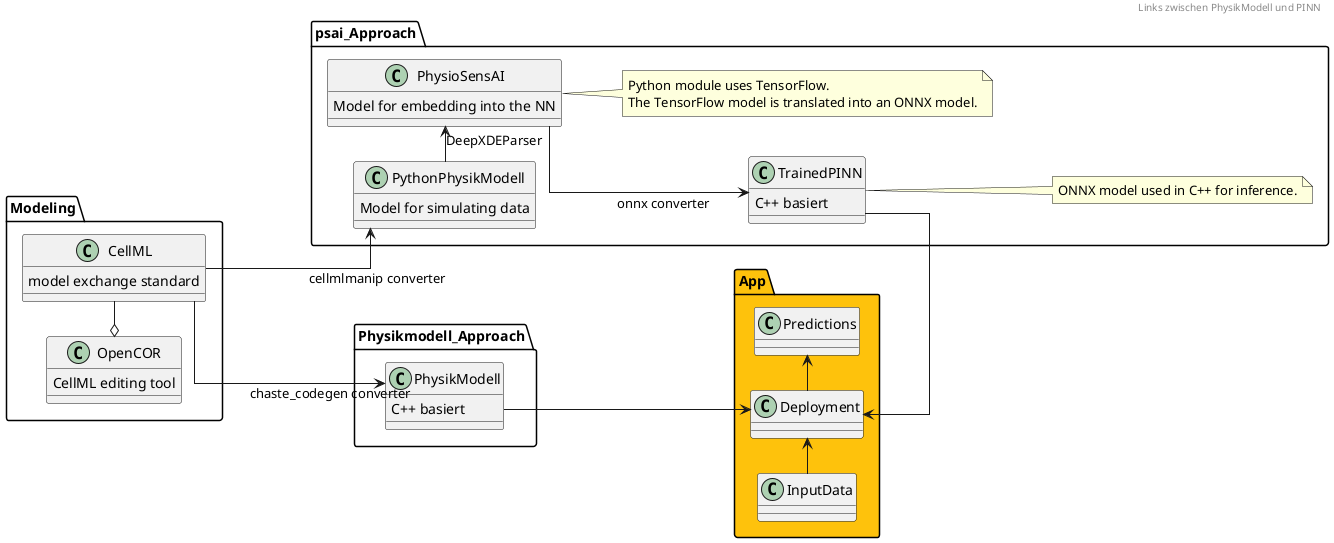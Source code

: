 @startuml psaiPhysicState
skinparam Linetype ortho
left to right direction

header
Links zwischen PhysikModell und PINN
endheader

package Physikmodell_Approach {
  class PhysikModell {
    C++ basiert
  }
}

package App #FEC20C {
  class Deployment

  class InputData

  class Predictions
}

package Modeling {
  class CellML {
    model exchange standard
  }

  class OpenCOR {
    CellML editing tool
  }
}

package psai_Approach {
  class PythonPhysikModell {
    Model for simulating data
  }

  class TrainedPINN {
    C++ basiert
  }

  class PhysioSensAI {
    Model for embedding into the NN
  }

  note right of PhysioSensAI
    Python module uses TensorFlow.
    The TensorFlow model is translated into an ONNX model.
  end note

  note right of TrainedPINN
    ONNX model used in C++ for inference.
  end note
}


CellML --> PythonPhysikModell : cellmlmanip converter
PythonPhysikModell -> PhysioSensAI : DeepXDEParser
PhysioSensAI --> TrainedPINN : onnx converter
CellML ---> PhysikModell : chaste_codegen converter
CellML -left-o OpenCOR
PhysikModell --> Deployment
TrainedPINN -right-> Deployment

InputData -> Deployment
Deployment -> Predictions

@enduml
